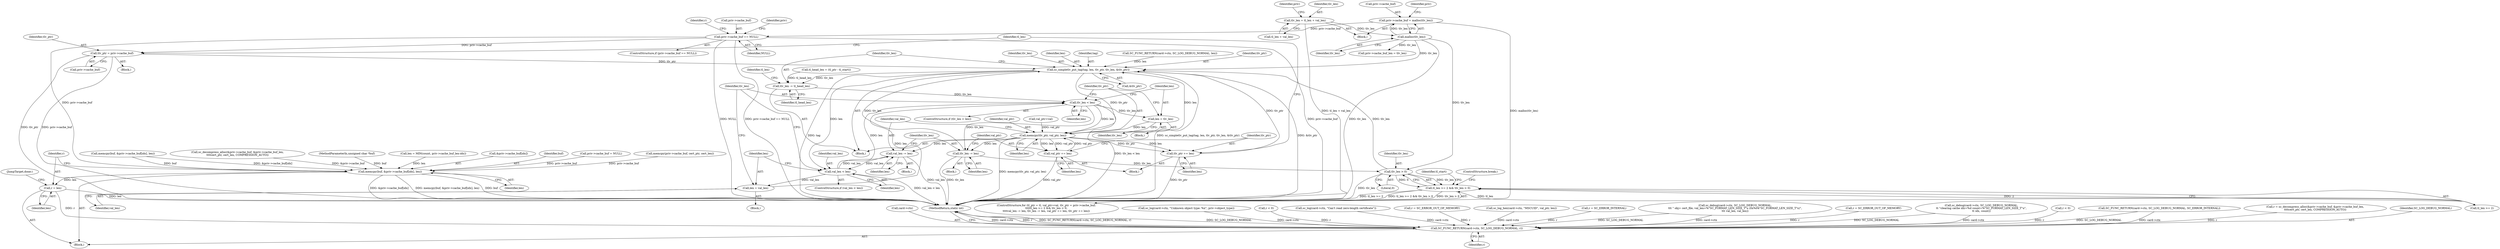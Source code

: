 digraph "0_OpenSC_8fe377e93b4b56060e5bbfb6f3142ceaeca744fa_3@API" {
"1000280" [label="(Call,priv->cache_buf = malloc(tlv_len))"];
"1000284" [label="(Call,malloc(tlv_len))"];
"1000275" [label="(Call,tlv_len = tl_len + val_len)"];
"1000287" [label="(Call,priv->cache_buf == NULL)"];
"1000311" [label="(Call,tlv_ptr = priv->cache_buf)"];
"1000359" [label="(Call,sc_simpletlv_put_tag(tag, len, tlv_ptr, tlv_len, &tlv_ptr))"];
"1000366" [label="(Call,tlv_len -= tl_head_len)"];
"1000381" [label="(Call,tlv_len < len)"];
"1000328" [label="(Call,tlv_len -= len)"];
"1000320" [label="(Call,tlv_len > 0)"];
"1000316" [label="(Call,tl_len >= 2 && tlv_len > 0)"];
"1000385" [label="(Call,len = tlv_len)"];
"1000388" [label="(Call,memcpy(tlv_ptr, val_ptr, len))"];
"1000324" [label="(Call,val_len -= len)"];
"1000373" [label="(Call,val_len < len)"];
"1000377" [label="(Call,len = val_len)"];
"1000332" [label="(Call,val_ptr += len)"];
"1000335" [label="(Call,tlv_ptr += len)"];
"1000600" [label="(Call,memcpy(buf, &priv->cache_buf[idx], len))"];
"1000609" [label="(Call,r = len)"];
"1000621" [label="(Call,SC_FUNC_RETURN(card->ctx, SC_LOG_DEBUG_NORMAL, r))"];
"1000611" [label="(Identifier,len)"];
"1000281" [label="(Call,priv->cache_buf)"];
"1000321" [label="(Identifier,tlv_len)"];
"1000273" [label="(Block,)"];
"1000312" [label="(Identifier,tlv_ptr)"];
"1000622" [label="(Call,card->ctx)"];
"1000364" [label="(Call,&tlv_ptr)"];
"1000354" [label="(Call,tl_head_len = (tl_ptr - tl_start))"];
"1000574" [label="(Call,sc_log(card->ctx, \"Unknown object type: %x\", priv->object_type))"];
"1000373" [label="(Call,val_len < len)"];
"1000381" [label="(Call,tlv_len < len)"];
"1000291" [label="(Identifier,NULL)"];
"1000285" [label="(Identifier,tlv_len)"];
"1000186" [label="(Call,memcpy(buf, &priv->cache_buf[idx], len))"];
"1000327" [label="(Block,)"];
"1000302" [label="(ControlStructure,for (tl_ptr = tl, val_ptr=val, tlv_ptr = priv->cache_buf;\n\t\t\t\ttl_len >= 2 && tlv_len > 0;\n\t\t\t\tval_len -= len, tlv_len -= len, val_ptr += len, tlv_ptr += len))"];
"1000363" [label="(Identifier,tlv_len)"];
"1000328" [label="(Call,tlv_len -= len)"];
"1000287" [label="(Call,priv->cache_buf == NULL)"];
"1000311" [label="(Call,tlv_ptr = priv->cache_buf)"];
"1000250" [label="(Call,r < 0)"];
"1000565" [label="(Call,sc_log(card->ctx, \"Can't read zero-length certificate\"))"];
"1000280" [label="(Call,priv->cache_buf = malloc(tlv_len))"];
"1000514" [label="(Call,sc_decompress_alloc(&priv->cache_buf, &priv->cache_buf_len,\n\t\t\t\tcert_ptr, cert_len, COMPRESSION_AUTO))"];
"1000391" [label="(Identifier,len)"];
"1000293" [label="(Call,r = SC_ERROR_OUT_OF_MEMORY)"];
"1000374" [label="(Identifier,val_len)"];
"1000368" [label="(Identifier,tl_head_len)"];
"1000390" [label="(Identifier,val_ptr)"];
"1000375" [label="(Identifier,len)"];
"1000488" [label="(Call,sc_log_hex(card->ctx, \"MSCUID\", val_ptr, len))"];
"1000582" [label="(Call,r = SC_ERROR_INTERNAL)"];
"1000282" [label="(Identifier,priv)"];
"1000331" [label="(Block,)"];
"1000323" [label="(Block,)"];
"1000377" [label="(Call,len = val_len)"];
"1000388" [label="(Call,memcpy(tlv_ptr, val_ptr, len))"];
"1000335" [label="(Call,tlv_ptr += len)"];
"1000333" [label="(Identifier,val_ptr)"];
"1000359" [label="(Call,sc_simpletlv_put_tag(tag, len, tlv_ptr, tlv_len, &tlv_ptr))"];
"1000286" [label="(ControlStructure,if (priv->cache_buf == NULL))"];
"1000320" [label="(Call,tlv_len > 0)"];
"1000382" [label="(Identifier,tlv_len)"];
"1000318" [label="(Identifier,tl_len)"];
"1000380" [label="(ControlStructure,if (tlv_len < len))"];
"1000316" [label="(Call,tl_len >= 2 && tlv_len > 0)"];
"1000289" [label="(Identifier,priv)"];
"1000384" [label="(Block,)"];
"1000387" [label="(Identifier,tlv_len)"];
"1000324" [label="(Call,val_len -= len)"];
"1000322" [label="(Literal,0)"];
"1000370" [label="(Identifier,tl_len)"];
"1000276" [label="(Identifier,tlv_len)"];
"1000609" [label="(Call,r = len)"];
"1000294" [label="(Identifier,r)"];
"1000308" [label="(Call,val_ptr=val)"];
"1000361" [label="(Identifier,len)"];
"1000608" [label="(Identifier,len)"];
"1000366" [label="(Call,tlv_len -= tl_head_len)"];
"1000394" [label="(Call,sc_debug(card->ctx, SC_LOG_DEBUG_NORMAL,\n\t\t\t \" obj= cert_file, val_len=%\"SC_FORMAT_LEN_SIZE_T\"u (0x%04\"SC_FORMAT_LEN_SIZE_T\"x)\",\n\t\t\t val_len, val_len))"];
"1000288" [label="(Call,priv->cache_buf)"];
"1000317" [label="(Call,tl_len >= 2)"];
"1000548" [label="(Call,r = SC_ERROR_OUT_OF_MEMORY)"];
"1000284" [label="(Call,malloc(tlv_len))"];
"1000112" [label="(MethodParameterIn,unsigned char *buf)"];
"1000627" [label="(MethodReturn,static int)"];
"1000340" [label="(Identifier,tl_start)"];
"1000379" [label="(Identifier,val_len)"];
"1000329" [label="(Identifier,tlv_len)"];
"1000360" [label="(Identifier,tag)"];
"1000115" [label="(Block,)"];
"1000330" [label="(Identifier,len)"];
"1000299" [label="(Identifier,priv)"];
"1000591" [label="(Call,len = MIN(count, priv->cache_buf_len-idx))"];
"1000602" [label="(Call,&priv->cache_buf[idx])"];
"1000612" [label="(JumpTarget,done:)"];
"1000201" [label="(Call,sc_debug(card->ctx, SC_LOG_DEBUG_NORMAL,\n\t\t \"clearing cache idx=%d count=%\"SC_FORMAT_LEN_SIZE_T\"u\",\n\t\t idx, count))"];
"1000307" [label="(Block,)"];
"1000265" [label="(Call,r < 0)"];
"1000313" [label="(Call,priv->cache_buf)"];
"1000383" [label="(Identifier,len)"];
"1000626" [label="(Identifier,r)"];
"1000234" [label="(Call,SC_FUNC_RETURN(card->ctx, SC_LOG_DEBUG_NORMAL, SC_ERROR_INTERNAL))"];
"1000601" [label="(Identifier,buf)"];
"1000337" [label="(Identifier,len)"];
"1000621" [label="(Call,SC_FUNC_RETURN(card->ctx, SC_LOG_DEBUG_NORMAL, r))"];
"1000334" [label="(Identifier,len)"];
"1000326" [label="(Identifier,len)"];
"1000512" [label="(Call,r = sc_decompress_alloc(&priv->cache_buf, &priv->cache_buf_len,\n\t\t\t\tcert_ptr, cert_len, COMPRESSION_AUTO))"];
"1000385" [label="(Call,len = tlv_len)"];
"1000378" [label="(Identifier,len)"];
"1000367" [label="(Identifier,tlv_len)"];
"1000218" [label="(Call,priv->cache_buf = NULL)"];
"1000336" [label="(Identifier,tlv_ptr)"];
"1000557" [label="(Call,memcpy(priv->cache_buf, cert_ptr, cert_len))"];
"1000600" [label="(Call,memcpy(buf, &priv->cache_buf[idx], len))"];
"1000625" [label="(Identifier,SC_LOG_DEBUG_NORMAL)"];
"1000195" [label="(Call,SC_FUNC_RETURN(card->ctx, SC_LOG_DEBUG_NORMAL, len))"];
"1000275" [label="(Call,tlv_len = tl_len + val_len)"];
"1000386" [label="(Identifier,len)"];
"1000362" [label="(Identifier,tlv_ptr)"];
"1000325" [label="(Identifier,val_len)"];
"1000610" [label="(Identifier,r)"];
"1000392" [label="(ControlStructure,break;)"];
"1000332" [label="(Call,val_ptr += len)"];
"1000297" [label="(Call,priv->cache_buf_len = tlv_len)"];
"1000338" [label="(Block,)"];
"1000372" [label="(ControlStructure,if (val_len < len))"];
"1000389" [label="(Identifier,tlv_ptr)"];
"1000376" [label="(Block,)"];
"1000277" [label="(Call,tl_len + val_len)"];
"1000280" -> "1000273"  [label="AST: "];
"1000280" -> "1000284"  [label="CFG: "];
"1000281" -> "1000280"  [label="AST: "];
"1000284" -> "1000280"  [label="AST: "];
"1000289" -> "1000280"  [label="CFG: "];
"1000280" -> "1000627"  [label="DDG: malloc(tlv_len)"];
"1000284" -> "1000280"  [label="DDG: tlv_len"];
"1000280" -> "1000287"  [label="DDG: priv->cache_buf"];
"1000284" -> "1000285"  [label="CFG: "];
"1000285" -> "1000284"  [label="AST: "];
"1000284" -> "1000627"  [label="DDG: tlv_len"];
"1000275" -> "1000284"  [label="DDG: tlv_len"];
"1000284" -> "1000297"  [label="DDG: tlv_len"];
"1000284" -> "1000320"  [label="DDG: tlv_len"];
"1000284" -> "1000359"  [label="DDG: tlv_len"];
"1000275" -> "1000273"  [label="AST: "];
"1000275" -> "1000277"  [label="CFG: "];
"1000276" -> "1000275"  [label="AST: "];
"1000277" -> "1000275"  [label="AST: "];
"1000282" -> "1000275"  [label="CFG: "];
"1000275" -> "1000627"  [label="DDG: tl_len + val_len"];
"1000287" -> "1000286"  [label="AST: "];
"1000287" -> "1000291"  [label="CFG: "];
"1000288" -> "1000287"  [label="AST: "];
"1000291" -> "1000287"  [label="AST: "];
"1000294" -> "1000287"  [label="CFG: "];
"1000299" -> "1000287"  [label="CFG: "];
"1000287" -> "1000627"  [label="DDG: NULL"];
"1000287" -> "1000627"  [label="DDG: priv->cache_buf == NULL"];
"1000287" -> "1000627"  [label="DDG: priv->cache_buf"];
"1000287" -> "1000311"  [label="DDG: priv->cache_buf"];
"1000287" -> "1000600"  [label="DDG: priv->cache_buf"];
"1000311" -> "1000307"  [label="AST: "];
"1000311" -> "1000313"  [label="CFG: "];
"1000312" -> "1000311"  [label="AST: "];
"1000313" -> "1000311"  [label="AST: "];
"1000318" -> "1000311"  [label="CFG: "];
"1000311" -> "1000627"  [label="DDG: tlv_ptr"];
"1000311" -> "1000627"  [label="DDG: priv->cache_buf"];
"1000311" -> "1000359"  [label="DDG: tlv_ptr"];
"1000359" -> "1000338"  [label="AST: "];
"1000359" -> "1000364"  [label="CFG: "];
"1000360" -> "1000359"  [label="AST: "];
"1000361" -> "1000359"  [label="AST: "];
"1000362" -> "1000359"  [label="AST: "];
"1000363" -> "1000359"  [label="AST: "];
"1000364" -> "1000359"  [label="AST: "];
"1000367" -> "1000359"  [label="CFG: "];
"1000359" -> "1000627"  [label="DDG: &tlv_ptr"];
"1000359" -> "1000627"  [label="DDG: tag"];
"1000359" -> "1000627"  [label="DDG: sc_simpletlv_put_tag(tag, len, tlv_ptr, tlv_len, &tlv_ptr)"];
"1000195" -> "1000359"  [label="DDG: len"];
"1000388" -> "1000359"  [label="DDG: len"];
"1000335" -> "1000359"  [label="DDG: tlv_ptr"];
"1000328" -> "1000359"  [label="DDG: tlv_len"];
"1000320" -> "1000359"  [label="DDG: tlv_len"];
"1000359" -> "1000366"  [label="DDG: tlv_len"];
"1000359" -> "1000373"  [label="DDG: len"];
"1000359" -> "1000388"  [label="DDG: tlv_ptr"];
"1000366" -> "1000338"  [label="AST: "];
"1000366" -> "1000368"  [label="CFG: "];
"1000367" -> "1000366"  [label="AST: "];
"1000368" -> "1000366"  [label="AST: "];
"1000370" -> "1000366"  [label="CFG: "];
"1000354" -> "1000366"  [label="DDG: tl_head_len"];
"1000366" -> "1000381"  [label="DDG: tlv_len"];
"1000381" -> "1000380"  [label="AST: "];
"1000381" -> "1000383"  [label="CFG: "];
"1000382" -> "1000381"  [label="AST: "];
"1000383" -> "1000381"  [label="AST: "];
"1000386" -> "1000381"  [label="CFG: "];
"1000389" -> "1000381"  [label="CFG: "];
"1000381" -> "1000627"  [label="DDG: tlv_len < len"];
"1000381" -> "1000328"  [label="DDG: tlv_len"];
"1000373" -> "1000381"  [label="DDG: len"];
"1000377" -> "1000381"  [label="DDG: len"];
"1000381" -> "1000385"  [label="DDG: tlv_len"];
"1000381" -> "1000388"  [label="DDG: len"];
"1000328" -> "1000327"  [label="AST: "];
"1000328" -> "1000330"  [label="CFG: "];
"1000329" -> "1000328"  [label="AST: "];
"1000330" -> "1000328"  [label="AST: "];
"1000333" -> "1000328"  [label="CFG: "];
"1000328" -> "1000627"  [label="DDG: tlv_len"];
"1000328" -> "1000320"  [label="DDG: tlv_len"];
"1000388" -> "1000328"  [label="DDG: len"];
"1000320" -> "1000316"  [label="AST: "];
"1000320" -> "1000322"  [label="CFG: "];
"1000321" -> "1000320"  [label="AST: "];
"1000322" -> "1000320"  [label="AST: "];
"1000316" -> "1000320"  [label="CFG: "];
"1000320" -> "1000627"  [label="DDG: tlv_len"];
"1000320" -> "1000316"  [label="DDG: tlv_len"];
"1000320" -> "1000316"  [label="DDG: 0"];
"1000316" -> "1000302"  [label="AST: "];
"1000316" -> "1000317"  [label="CFG: "];
"1000317" -> "1000316"  [label="AST: "];
"1000340" -> "1000316"  [label="CFG: "];
"1000392" -> "1000316"  [label="CFG: "];
"1000316" -> "1000627"  [label="DDG: tl_len >= 2 && tlv_len > 0"];
"1000316" -> "1000627"  [label="DDG: tlv_len > 0"];
"1000316" -> "1000627"  [label="DDG: tl_len >= 2"];
"1000317" -> "1000316"  [label="DDG: tl_len"];
"1000317" -> "1000316"  [label="DDG: 2"];
"1000385" -> "1000384"  [label="AST: "];
"1000385" -> "1000387"  [label="CFG: "];
"1000386" -> "1000385"  [label="AST: "];
"1000387" -> "1000385"  [label="AST: "];
"1000389" -> "1000385"  [label="CFG: "];
"1000385" -> "1000388"  [label="DDG: len"];
"1000388" -> "1000338"  [label="AST: "];
"1000388" -> "1000391"  [label="CFG: "];
"1000389" -> "1000388"  [label="AST: "];
"1000390" -> "1000388"  [label="AST: "];
"1000391" -> "1000388"  [label="AST: "];
"1000325" -> "1000388"  [label="CFG: "];
"1000388" -> "1000627"  [label="DDG: memcpy(tlv_ptr, val_ptr, len)"];
"1000388" -> "1000324"  [label="DDG: len"];
"1000388" -> "1000332"  [label="DDG: len"];
"1000388" -> "1000332"  [label="DDG: val_ptr"];
"1000388" -> "1000335"  [label="DDG: len"];
"1000388" -> "1000335"  [label="DDG: tlv_ptr"];
"1000308" -> "1000388"  [label="DDG: val_ptr"];
"1000332" -> "1000388"  [label="DDG: val_ptr"];
"1000324" -> "1000323"  [label="AST: "];
"1000324" -> "1000326"  [label="CFG: "];
"1000325" -> "1000324"  [label="AST: "];
"1000326" -> "1000324"  [label="AST: "];
"1000329" -> "1000324"  [label="CFG: "];
"1000324" -> "1000627"  [label="DDG: val_len"];
"1000373" -> "1000324"  [label="DDG: val_len"];
"1000324" -> "1000373"  [label="DDG: val_len"];
"1000373" -> "1000372"  [label="AST: "];
"1000373" -> "1000375"  [label="CFG: "];
"1000374" -> "1000373"  [label="AST: "];
"1000375" -> "1000373"  [label="AST: "];
"1000378" -> "1000373"  [label="CFG: "];
"1000382" -> "1000373"  [label="CFG: "];
"1000373" -> "1000627"  [label="DDG: val_len < len"];
"1000373" -> "1000377"  [label="DDG: val_len"];
"1000377" -> "1000376"  [label="AST: "];
"1000377" -> "1000379"  [label="CFG: "];
"1000378" -> "1000377"  [label="AST: "];
"1000379" -> "1000377"  [label="AST: "];
"1000382" -> "1000377"  [label="CFG: "];
"1000332" -> "1000331"  [label="AST: "];
"1000332" -> "1000334"  [label="CFG: "];
"1000333" -> "1000332"  [label="AST: "];
"1000334" -> "1000332"  [label="AST: "];
"1000336" -> "1000332"  [label="CFG: "];
"1000332" -> "1000627"  [label="DDG: val_ptr"];
"1000335" -> "1000331"  [label="AST: "];
"1000335" -> "1000337"  [label="CFG: "];
"1000336" -> "1000335"  [label="AST: "];
"1000337" -> "1000335"  [label="AST: "];
"1000318" -> "1000335"  [label="CFG: "];
"1000335" -> "1000627"  [label="DDG: tlv_ptr"];
"1000600" -> "1000115"  [label="AST: "];
"1000600" -> "1000608"  [label="CFG: "];
"1000601" -> "1000600"  [label="AST: "];
"1000602" -> "1000600"  [label="AST: "];
"1000608" -> "1000600"  [label="AST: "];
"1000610" -> "1000600"  [label="CFG: "];
"1000600" -> "1000627"  [label="DDG: &priv->cache_buf[idx]"];
"1000600" -> "1000627"  [label="DDG: memcpy(buf, &priv->cache_buf[idx], len)"];
"1000600" -> "1000627"  [label="DDG: buf"];
"1000186" -> "1000600"  [label="DDG: buf"];
"1000186" -> "1000600"  [label="DDG: &priv->cache_buf[idx]"];
"1000112" -> "1000600"  [label="DDG: buf"];
"1000218" -> "1000600"  [label="DDG: priv->cache_buf"];
"1000514" -> "1000600"  [label="DDG: &priv->cache_buf"];
"1000557" -> "1000600"  [label="DDG: priv->cache_buf"];
"1000591" -> "1000600"  [label="DDG: len"];
"1000600" -> "1000609"  [label="DDG: len"];
"1000609" -> "1000115"  [label="AST: "];
"1000609" -> "1000611"  [label="CFG: "];
"1000610" -> "1000609"  [label="AST: "];
"1000611" -> "1000609"  [label="AST: "];
"1000612" -> "1000609"  [label="CFG: "];
"1000609" -> "1000627"  [label="DDG: len"];
"1000609" -> "1000621"  [label="DDG: r"];
"1000621" -> "1000115"  [label="AST: "];
"1000621" -> "1000626"  [label="CFG: "];
"1000622" -> "1000621"  [label="AST: "];
"1000625" -> "1000621"  [label="AST: "];
"1000626" -> "1000621"  [label="AST: "];
"1000627" -> "1000621"  [label="CFG: "];
"1000621" -> "1000627"  [label="DDG: card->ctx"];
"1000621" -> "1000627"  [label="DDG: r"];
"1000621" -> "1000627"  [label="DDG: SC_FUNC_RETURN(card->ctx, SC_LOG_DEBUG_NORMAL, r)"];
"1000621" -> "1000627"  [label="DDG: SC_LOG_DEBUG_NORMAL"];
"1000574" -> "1000621"  [label="DDG: card->ctx"];
"1000488" -> "1000621"  [label="DDG: card->ctx"];
"1000234" -> "1000621"  [label="DDG: card->ctx"];
"1000234" -> "1000621"  [label="DDG: SC_LOG_DEBUG_NORMAL"];
"1000565" -> "1000621"  [label="DDG: card->ctx"];
"1000201" -> "1000621"  [label="DDG: card->ctx"];
"1000201" -> "1000621"  [label="DDG: SC_LOG_DEBUG_NORMAL"];
"1000394" -> "1000621"  [label="DDG: card->ctx"];
"1000394" -> "1000621"  [label="DDG: SC_LOG_DEBUG_NORMAL"];
"1000250" -> "1000621"  [label="DDG: r"];
"1000293" -> "1000621"  [label="DDG: r"];
"1000512" -> "1000621"  [label="DDG: r"];
"1000582" -> "1000621"  [label="DDG: r"];
"1000265" -> "1000621"  [label="DDG: r"];
"1000548" -> "1000621"  [label="DDG: r"];
}
